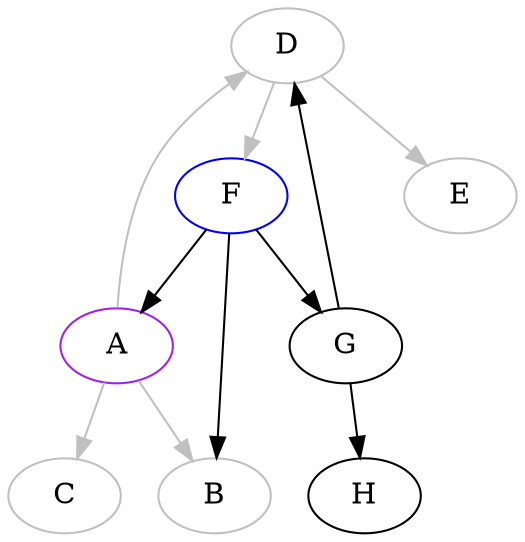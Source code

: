 digraph {
	D [label="D", color="gray"];
	F [label="F", color="blue"];
	H [label="H"];
	A [label="A", color="purple"];
	E [label="E", color="gray"];
	G [label="G"];
	C [label="C", color="gray"];
	B [label="B", color="gray"];
	
	A -> C [color="gray"];
	A -> B [color="gray"];
	D -> E [color="gray"];
	D -> F [color="gray"];
	F -> A;
	F -> G;
	F -> B;
	A -> D [color="gray"];
	G -> H;
	G -> D;
}